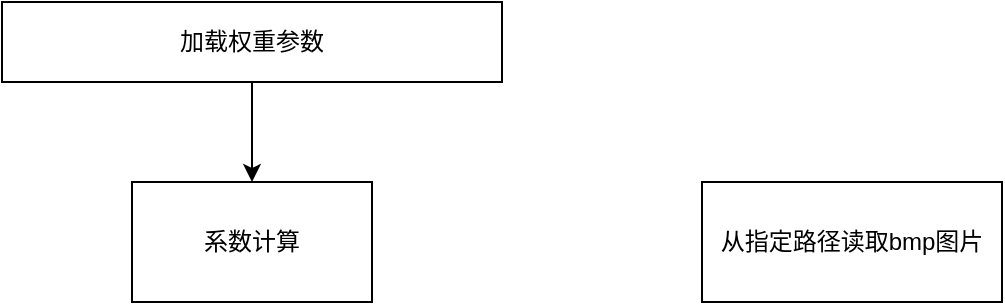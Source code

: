 <mxfile version="18.1.3" type="device"><diagram id="4GC9gHeNNpKiiLBgiUdV" name="第 1 页"><mxGraphModel dx="813" dy="490" grid="1" gridSize="10" guides="1" tooltips="1" connect="1" arrows="1" fold="1" page="1" pageScale="1" pageWidth="1700" pageHeight="1100" math="0" shadow="0"><root><mxCell id="0"/><mxCell id="1" parent="0"/><mxCell id="_3SNbohX0Iyx_xNb3rmS-2" style="edgeStyle=orthogonalEdgeStyle;rounded=0;orthogonalLoop=1;jettySize=auto;html=1;entryX=0.5;entryY=0;entryDx=0;entryDy=0;" edge="1" parent="1" source="_3SNbohX0Iyx_xNb3rmS-1" target="_3SNbohX0Iyx_xNb3rmS-3"><mxGeometry relative="1" as="geometry"><mxPoint x="415" y="210" as="targetPoint"/></mxGeometry></mxCell><mxCell id="_3SNbohX0Iyx_xNb3rmS-1" value="加载权重参数" style="rounded=0;whiteSpace=wrap;html=1;" vertex="1" parent="1"><mxGeometry x="290" y="120" width="250" height="40" as="geometry"/></mxCell><mxCell id="_3SNbohX0Iyx_xNb3rmS-3" value="系数计算" style="whiteSpace=wrap;html=1;" vertex="1" parent="1"><mxGeometry x="355" y="210" width="120" height="60" as="geometry"/></mxCell><mxCell id="_3SNbohX0Iyx_xNb3rmS-4" value="从指定路径读取bmp图片" style="whiteSpace=wrap;html=1;" vertex="1" parent="1"><mxGeometry x="640" y="210" width="150" height="60" as="geometry"/></mxCell></root></mxGraphModel></diagram></mxfile>